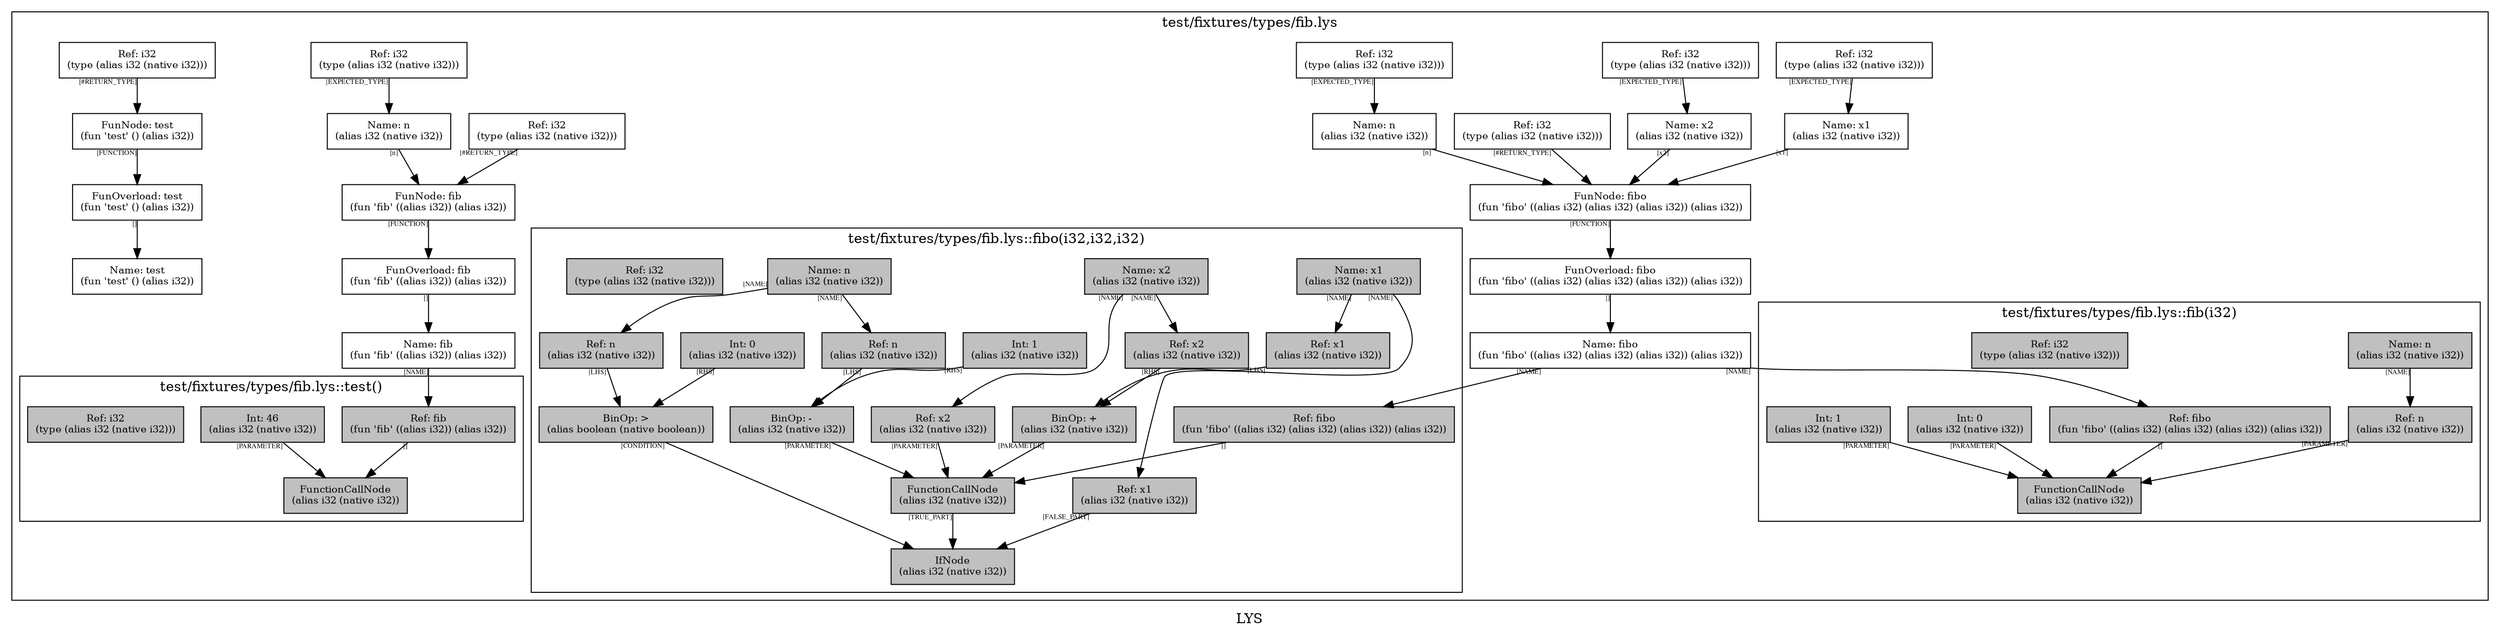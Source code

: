 digraph LYS {
  node [shape=box,fontsize=10];
  subgraph "cluster_test/fixtures/types/fib.lys" {
    1 [label="FunOverload: fibo\n(fun 'fibo' ((alias i32) (alias i32) (alias i32)) (alias i32))", fillcolor=grey];
    2 [label="FunNode: fibo\n(fun 'fibo' ((alias i32) (alias i32) (alias i32)) (alias i32))", fillcolor=grey];
    3 [label="Ref: i32\n(type (alias i32 (native i32)))", fillcolor=grey];
    4 [label="Name: n\n(alias i32 (native i32))", fillcolor=grey];
    5 [label="Ref: i32\n(type (alias i32 (native i32)))", fillcolor=grey];
    6 [label="Name: x1\n(alias i32 (native i32))", fillcolor=grey];
    7 [label="Ref: i32\n(type (alias i32 (native i32)))", fillcolor=grey];
    8 [label="Name: x2\n(alias i32 (native i32))", fillcolor=grey];
    9 [label="Ref: i32\n(type (alias i32 (native i32)))", fillcolor=grey];
    10 [label="Name: fibo\n(fun 'fibo' ((alias i32) (alias i32) (alias i32)) (alias i32))", fillcolor=grey];
    11 [label="FunOverload: fib\n(fun 'fib' ((alias i32)) (alias i32))", fillcolor=grey];
    12 [label="FunNode: fib\n(fun 'fib' ((alias i32)) (alias i32))", fillcolor=grey];
    13 [label="Ref: i32\n(type (alias i32 (native i32)))", fillcolor=grey];
    14 [label="Name: n\n(alias i32 (native i32))", fillcolor=grey];
    15 [label="Ref: i32\n(type (alias i32 (native i32)))", fillcolor=grey];
    16 [label="Name: fib\n(fun 'fib' ((alias i32)) (alias i32))", fillcolor=grey];
    17 [label="FunOverload: test\n(fun 'test' () (alias i32))", fillcolor=grey];
    18 [label="FunNode: test\n(fun 'test' () (alias i32))", fillcolor=grey];
    19 [label="Ref: i32\n(type (alias i32 (native i32)))", fillcolor=grey];
    20 [label="Name: test\n(fun 'test' () (alias i32))", fillcolor=grey];
    subgraph "cluster_test/fixtures/types/fib.lys_0" { rankdir=TB;
      node [style=filled, fillcolor=grey];
      21 [label="Name: n\n(alias i32 (native i32))", fillcolor=grey];
      22 [label="Name: x1\n(alias i32 (native i32))", fillcolor=grey];
      23 [label="Name: x2\n(alias i32 (native i32))", fillcolor=grey];
      24 [label="IfNode\n(alias i32 (native i32))", fillcolor=grey];
      25 [label="FunctionCallNode\n(alias i32 (native i32))", fillcolor=grey];
      26 [label="Ref: fibo\n(fun 'fibo' ((alias i32) (alias i32) (alias i32)) (alias i32))", fillcolor=grey];
      27 [label="BinOp: -\n(alias i32 (native i32))", fillcolor=grey];
      28 [label="Ref: n\n(alias i32 (native i32))", fillcolor=grey];
      29 [label="Int: 1\n(alias i32 (native i32))", fillcolor=grey];
      30 [label="Ref: x2\n(alias i32 (native i32))", fillcolor=grey];
      31 [label="BinOp: +\n(alias i32 (native i32))", fillcolor=grey];
      32 [label="Ref: x1\n(alias i32 (native i32))", fillcolor=grey];
      33 [label="Ref: x2\n(alias i32 (native i32))", fillcolor=grey];
      34 [label="BinOp: >\n(alias boolean (native boolean))", fillcolor=grey];
      35 [label="Ref: n\n(alias i32 (native i32))", fillcolor=grey];
      36 [label="Int: 0\n(alias i32 (native i32))", fillcolor=grey];
      37 [label="Ref: x1\n(alias i32 (native i32))", fillcolor=grey];
      38 [label="Ref: i32\n(type (alias i32 (native i32)))", fillcolor=grey];
      label="test/fixtures/types/fib.lys::fibo(i32,i32,i32)";
    }
    subgraph "cluster_test/fixtures/types/fib.lys_1" { rankdir=TB;
      node [style=filled, fillcolor=grey];
      39 [label="Name: n\n(alias i32 (native i32))", fillcolor=grey];
      40 [label="FunctionCallNode\n(alias i32 (native i32))", fillcolor=grey];
      41 [label="Ref: fibo\n(fun 'fibo' ((alias i32) (alias i32) (alias i32)) (alias i32))", fillcolor=grey];
      42 [label="Ref: n\n(alias i32 (native i32))", fillcolor=grey];
      43 [label="Int: 0\n(alias i32 (native i32))", fillcolor=grey];
      44 [label="Int: 1\n(alias i32 (native i32))", fillcolor=grey];
      45 [label="Ref: i32\n(type (alias i32 (native i32)))", fillcolor=grey];
      label="test/fixtures/types/fib.lys::fib(i32)";
    }
    subgraph "cluster_test/fixtures/types/fib.lys_2" { rankdir=TB;
      node [style=filled, fillcolor=grey];
      46 [label="FunctionCallNode\n(alias i32 (native i32))", fillcolor=grey];
      47 [label="Ref: fib\n(fun 'fib' ((alias i32)) (alias i32))", fillcolor=grey];
      48 [label="Int: 46\n(alias i32 (native i32))", fillcolor=grey];
      49 [label="Ref: i32\n(type (alias i32 (native i32)))", fillcolor=grey];
      label="test/fixtures/types/fib.lys::test()";
    }
    label="test/fixtures/types/fib.lys";
  }
  1 -> 10[taillabel="[]" fontsize=7 fontname="times" color="black" ];
  2 -> 1[taillabel="[FUNCTION]" fontsize=7 fontname="times" color="black" ];
  3 -> 4[taillabel="[EXPECTED_TYPE]" fontsize=7 fontname="times" color="black" ];
  4 -> 2[taillabel="[n]" fontsize=7 fontname="times" color="black" ];
  5 -> 6[taillabel="[EXPECTED_TYPE]" fontsize=7 fontname="times" color="black" ];
  6 -> 2[taillabel="[x1]" fontsize=7 fontname="times" color="black" ];
  7 -> 8[taillabel="[EXPECTED_TYPE]" fontsize=7 fontname="times" color="black" ];
  8 -> 2[taillabel="[x2]" fontsize=7 fontname="times" color="black" ];
  9 -> 2[taillabel="[#RETURN_TYPE]" fontsize=7 fontname="times" color="black" ];
  10 -> 26[taillabel="[NAME]" fontsize=7 fontname="times" color="black" ];
  10 -> 41[taillabel="[NAME]" fontsize=7 fontname="times" color="black" ];
  11 -> 16[taillabel="[]" fontsize=7 fontname="times" color="black" ];
  12 -> 11[taillabel="[FUNCTION]" fontsize=7 fontname="times" color="black" ];
  13 -> 14[taillabel="[EXPECTED_TYPE]" fontsize=7 fontname="times" color="black" ];
  14 -> 12[taillabel="[n]" fontsize=7 fontname="times" color="black" ];
  15 -> 12[taillabel="[#RETURN_TYPE]" fontsize=7 fontname="times" color="black" ];
  16 -> 47[taillabel="[NAME]" fontsize=7 fontname="times" color="black" ];
  17 -> 20[taillabel="[]" fontsize=7 fontname="times" color="black" ];
  18 -> 17[taillabel="[FUNCTION]" fontsize=7 fontname="times" color="black" ];
  19 -> 18[taillabel="[#RETURN_TYPE]" fontsize=7 fontname="times" color="black" ];
  21 -> 28[taillabel="[NAME]" fontsize=7 fontname="times" color="black" ];
  21 -> 35[taillabel="[NAME]" fontsize=7 fontname="times" color="black" ];
  22 -> 32[taillabel="[NAME]" fontsize=7 fontname="times" color="black" ];
  22 -> 37[taillabel="[NAME]" fontsize=7 fontname="times" color="black" ];
  23 -> 30[taillabel="[NAME]" fontsize=7 fontname="times" color="black" ];
  23 -> 33[taillabel="[NAME]" fontsize=7 fontname="times" color="black" ];
  25 -> 24[taillabel="[TRUE_PART]" fontsize=7 fontname="times" color="black" ];
  26 -> 25[taillabel="[]" fontsize=7 fontname="times" color="black" ];
  27 -> 25[taillabel="[PARAMETER]" fontsize=7 fontname="times" color="black" ];
  28 -> 27[taillabel="[LHS]" fontsize=7 fontname="times" color="black" ];
  29 -> 27[taillabel="[RHS]" fontsize=7 fontname="times" color="black" ];
  30 -> 25[taillabel="[PARAMETER]" fontsize=7 fontname="times" color="black" ];
  31 -> 25[taillabel="[PARAMETER]" fontsize=7 fontname="times" color="black" ];
  32 -> 31[taillabel="[LHS]" fontsize=7 fontname="times" color="black" ];
  33 -> 31[taillabel="[RHS]" fontsize=7 fontname="times" color="black" ];
  34 -> 24[taillabel="[CONDITION]" fontsize=7 fontname="times" color="black" ];
  35 -> 34[taillabel="[LHS]" fontsize=7 fontname="times" color="black" ];
  36 -> 34[taillabel="[RHS]" fontsize=7 fontname="times" color="black" ];
  37 -> 24[taillabel="[FALSE_PART]" fontsize=7 fontname="times" color="black" ];
  39 -> 42[taillabel="[NAME]" fontsize=7 fontname="times" color="black" ];
  41 -> 40[taillabel="[]" fontsize=7 fontname="times" color="black" ];
  42 -> 40[taillabel="[PARAMETER]" fontsize=7 fontname="times" color="black" ];
  43 -> 40[taillabel="[PARAMETER]" fontsize=7 fontname="times" color="black" ];
  44 -> 40[taillabel="[PARAMETER]" fontsize=7 fontname="times" color="black" ];
  47 -> 46[taillabel="[]" fontsize=7 fontname="times" color="black" ];
  48 -> 46[taillabel="[PARAMETER]" fontsize=7 fontname="times" color="black" ];
  label="LYS";
}
